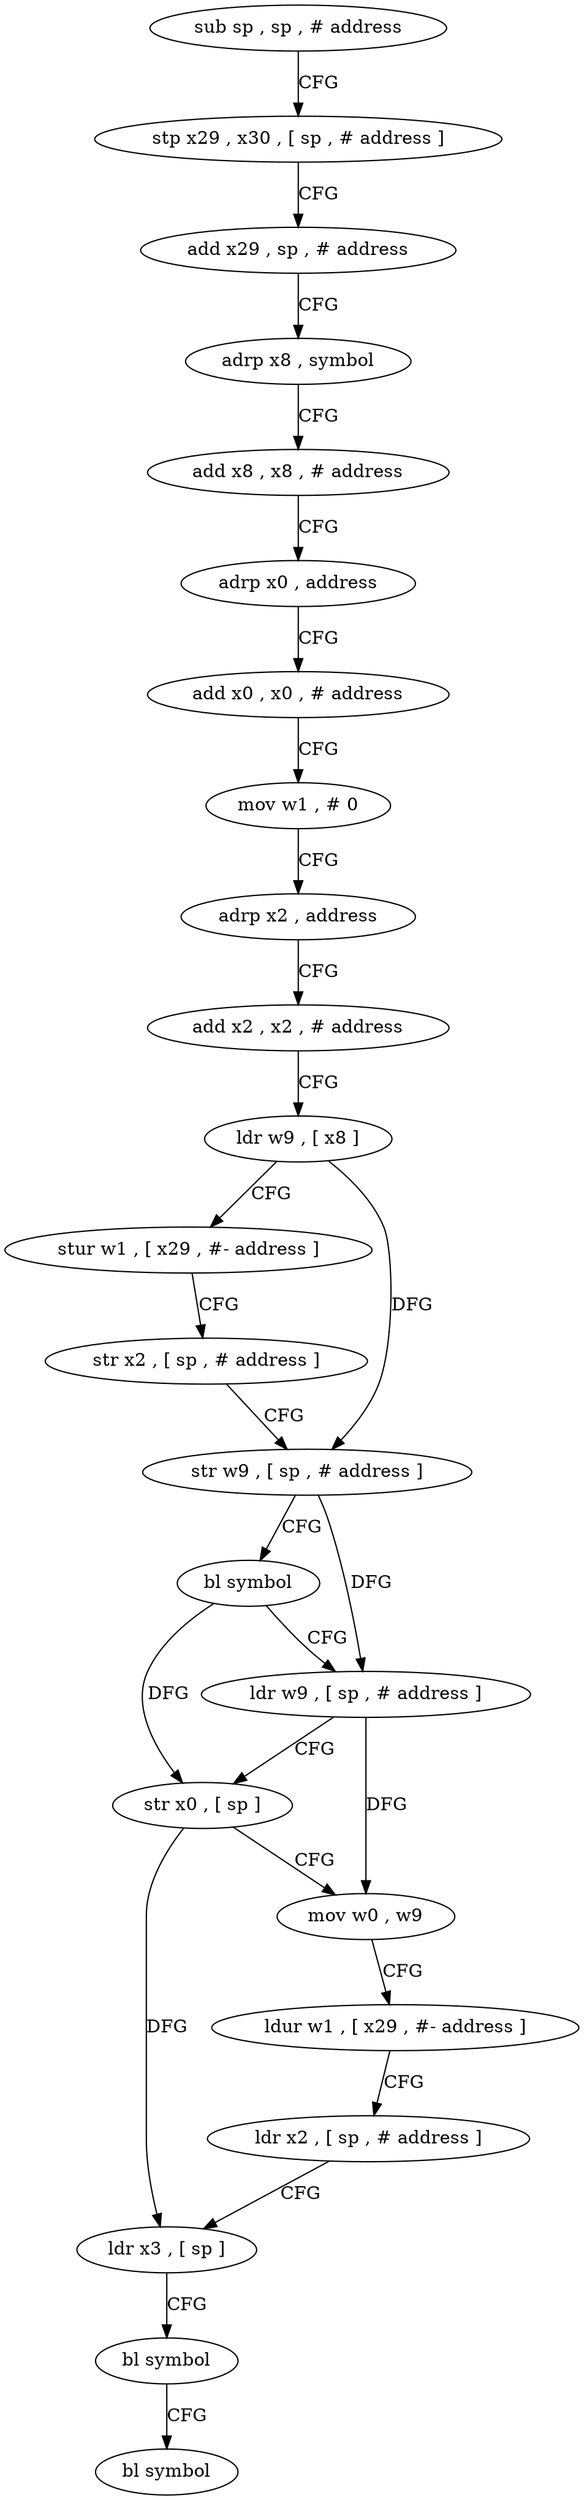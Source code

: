 digraph "func" {
"4240352" [label = "sub sp , sp , # address" ]
"4240356" [label = "stp x29 , x30 , [ sp , # address ]" ]
"4240360" [label = "add x29 , sp , # address" ]
"4240364" [label = "adrp x8 , symbol" ]
"4240368" [label = "add x8 , x8 , # address" ]
"4240372" [label = "adrp x0 , address" ]
"4240376" [label = "add x0 , x0 , # address" ]
"4240380" [label = "mov w1 , # 0" ]
"4240384" [label = "adrp x2 , address" ]
"4240388" [label = "add x2 , x2 , # address" ]
"4240392" [label = "ldr w9 , [ x8 ]" ]
"4240396" [label = "stur w1 , [ x29 , #- address ]" ]
"4240400" [label = "str x2 , [ sp , # address ]" ]
"4240404" [label = "str w9 , [ sp , # address ]" ]
"4240408" [label = "bl symbol" ]
"4240412" [label = "ldr w9 , [ sp , # address ]" ]
"4240416" [label = "str x0 , [ sp ]" ]
"4240420" [label = "mov w0 , w9" ]
"4240424" [label = "ldur w1 , [ x29 , #- address ]" ]
"4240428" [label = "ldr x2 , [ sp , # address ]" ]
"4240432" [label = "ldr x3 , [ sp ]" ]
"4240436" [label = "bl symbol" ]
"4240440" [label = "bl symbol" ]
"4240352" -> "4240356" [ label = "CFG" ]
"4240356" -> "4240360" [ label = "CFG" ]
"4240360" -> "4240364" [ label = "CFG" ]
"4240364" -> "4240368" [ label = "CFG" ]
"4240368" -> "4240372" [ label = "CFG" ]
"4240372" -> "4240376" [ label = "CFG" ]
"4240376" -> "4240380" [ label = "CFG" ]
"4240380" -> "4240384" [ label = "CFG" ]
"4240384" -> "4240388" [ label = "CFG" ]
"4240388" -> "4240392" [ label = "CFG" ]
"4240392" -> "4240396" [ label = "CFG" ]
"4240392" -> "4240404" [ label = "DFG" ]
"4240396" -> "4240400" [ label = "CFG" ]
"4240400" -> "4240404" [ label = "CFG" ]
"4240404" -> "4240408" [ label = "CFG" ]
"4240404" -> "4240412" [ label = "DFG" ]
"4240408" -> "4240412" [ label = "CFG" ]
"4240408" -> "4240416" [ label = "DFG" ]
"4240412" -> "4240416" [ label = "CFG" ]
"4240412" -> "4240420" [ label = "DFG" ]
"4240416" -> "4240420" [ label = "CFG" ]
"4240416" -> "4240432" [ label = "DFG" ]
"4240420" -> "4240424" [ label = "CFG" ]
"4240424" -> "4240428" [ label = "CFG" ]
"4240428" -> "4240432" [ label = "CFG" ]
"4240432" -> "4240436" [ label = "CFG" ]
"4240436" -> "4240440" [ label = "CFG" ]
}
